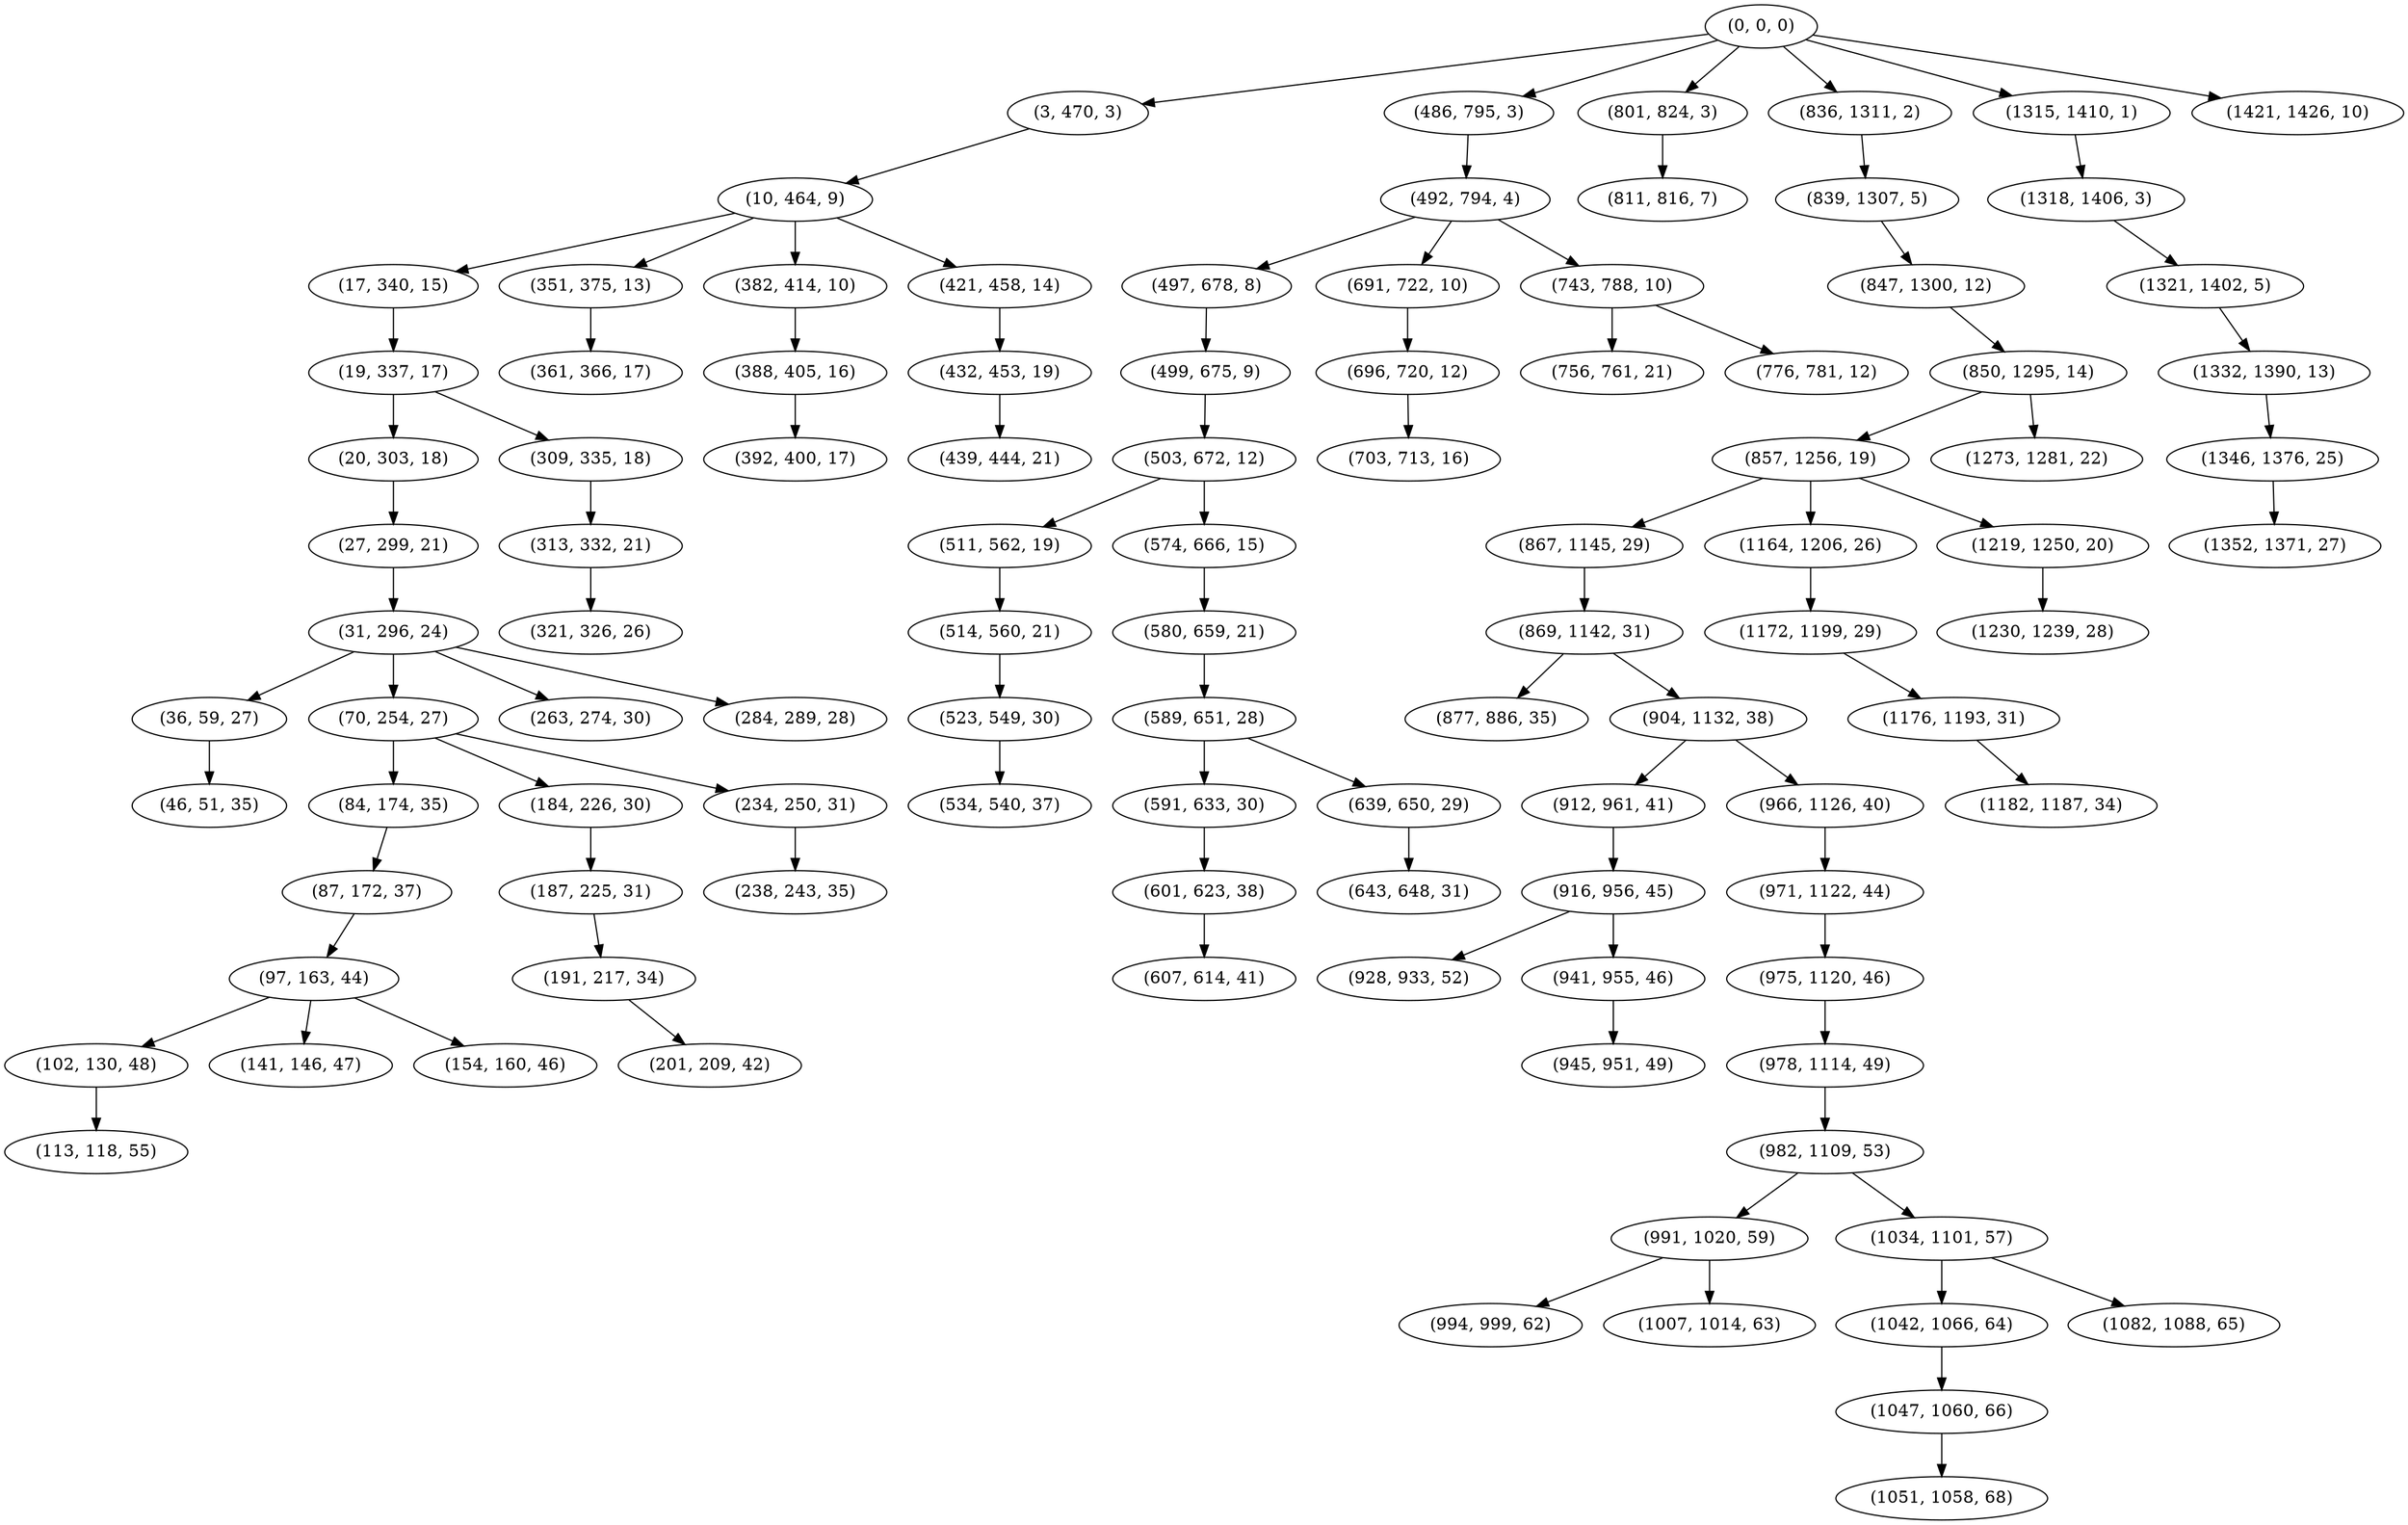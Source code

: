 digraph tree {
    "(0, 0, 0)";
    "(3, 470, 3)";
    "(10, 464, 9)";
    "(17, 340, 15)";
    "(19, 337, 17)";
    "(20, 303, 18)";
    "(27, 299, 21)";
    "(31, 296, 24)";
    "(36, 59, 27)";
    "(46, 51, 35)";
    "(70, 254, 27)";
    "(84, 174, 35)";
    "(87, 172, 37)";
    "(97, 163, 44)";
    "(102, 130, 48)";
    "(113, 118, 55)";
    "(141, 146, 47)";
    "(154, 160, 46)";
    "(184, 226, 30)";
    "(187, 225, 31)";
    "(191, 217, 34)";
    "(201, 209, 42)";
    "(234, 250, 31)";
    "(238, 243, 35)";
    "(263, 274, 30)";
    "(284, 289, 28)";
    "(309, 335, 18)";
    "(313, 332, 21)";
    "(321, 326, 26)";
    "(351, 375, 13)";
    "(361, 366, 17)";
    "(382, 414, 10)";
    "(388, 405, 16)";
    "(392, 400, 17)";
    "(421, 458, 14)";
    "(432, 453, 19)";
    "(439, 444, 21)";
    "(486, 795, 3)";
    "(492, 794, 4)";
    "(497, 678, 8)";
    "(499, 675, 9)";
    "(503, 672, 12)";
    "(511, 562, 19)";
    "(514, 560, 21)";
    "(523, 549, 30)";
    "(534, 540, 37)";
    "(574, 666, 15)";
    "(580, 659, 21)";
    "(589, 651, 28)";
    "(591, 633, 30)";
    "(601, 623, 38)";
    "(607, 614, 41)";
    "(639, 650, 29)";
    "(643, 648, 31)";
    "(691, 722, 10)";
    "(696, 720, 12)";
    "(703, 713, 16)";
    "(743, 788, 10)";
    "(756, 761, 21)";
    "(776, 781, 12)";
    "(801, 824, 3)";
    "(811, 816, 7)";
    "(836, 1311, 2)";
    "(839, 1307, 5)";
    "(847, 1300, 12)";
    "(850, 1295, 14)";
    "(857, 1256, 19)";
    "(867, 1145, 29)";
    "(869, 1142, 31)";
    "(877, 886, 35)";
    "(904, 1132, 38)";
    "(912, 961, 41)";
    "(916, 956, 45)";
    "(928, 933, 52)";
    "(941, 955, 46)";
    "(945, 951, 49)";
    "(966, 1126, 40)";
    "(971, 1122, 44)";
    "(975, 1120, 46)";
    "(978, 1114, 49)";
    "(982, 1109, 53)";
    "(991, 1020, 59)";
    "(994, 999, 62)";
    "(1007, 1014, 63)";
    "(1034, 1101, 57)";
    "(1042, 1066, 64)";
    "(1047, 1060, 66)";
    "(1051, 1058, 68)";
    "(1082, 1088, 65)";
    "(1164, 1206, 26)";
    "(1172, 1199, 29)";
    "(1176, 1193, 31)";
    "(1182, 1187, 34)";
    "(1219, 1250, 20)";
    "(1230, 1239, 28)";
    "(1273, 1281, 22)";
    "(1315, 1410, 1)";
    "(1318, 1406, 3)";
    "(1321, 1402, 5)";
    "(1332, 1390, 13)";
    "(1346, 1376, 25)";
    "(1352, 1371, 27)";
    "(1421, 1426, 10)";
    "(0, 0, 0)" -> "(3, 470, 3)";
    "(0, 0, 0)" -> "(486, 795, 3)";
    "(0, 0, 0)" -> "(801, 824, 3)";
    "(0, 0, 0)" -> "(836, 1311, 2)";
    "(0, 0, 0)" -> "(1315, 1410, 1)";
    "(0, 0, 0)" -> "(1421, 1426, 10)";
    "(3, 470, 3)" -> "(10, 464, 9)";
    "(10, 464, 9)" -> "(17, 340, 15)";
    "(10, 464, 9)" -> "(351, 375, 13)";
    "(10, 464, 9)" -> "(382, 414, 10)";
    "(10, 464, 9)" -> "(421, 458, 14)";
    "(17, 340, 15)" -> "(19, 337, 17)";
    "(19, 337, 17)" -> "(20, 303, 18)";
    "(19, 337, 17)" -> "(309, 335, 18)";
    "(20, 303, 18)" -> "(27, 299, 21)";
    "(27, 299, 21)" -> "(31, 296, 24)";
    "(31, 296, 24)" -> "(36, 59, 27)";
    "(31, 296, 24)" -> "(70, 254, 27)";
    "(31, 296, 24)" -> "(263, 274, 30)";
    "(31, 296, 24)" -> "(284, 289, 28)";
    "(36, 59, 27)" -> "(46, 51, 35)";
    "(70, 254, 27)" -> "(84, 174, 35)";
    "(70, 254, 27)" -> "(184, 226, 30)";
    "(70, 254, 27)" -> "(234, 250, 31)";
    "(84, 174, 35)" -> "(87, 172, 37)";
    "(87, 172, 37)" -> "(97, 163, 44)";
    "(97, 163, 44)" -> "(102, 130, 48)";
    "(97, 163, 44)" -> "(141, 146, 47)";
    "(97, 163, 44)" -> "(154, 160, 46)";
    "(102, 130, 48)" -> "(113, 118, 55)";
    "(184, 226, 30)" -> "(187, 225, 31)";
    "(187, 225, 31)" -> "(191, 217, 34)";
    "(191, 217, 34)" -> "(201, 209, 42)";
    "(234, 250, 31)" -> "(238, 243, 35)";
    "(309, 335, 18)" -> "(313, 332, 21)";
    "(313, 332, 21)" -> "(321, 326, 26)";
    "(351, 375, 13)" -> "(361, 366, 17)";
    "(382, 414, 10)" -> "(388, 405, 16)";
    "(388, 405, 16)" -> "(392, 400, 17)";
    "(421, 458, 14)" -> "(432, 453, 19)";
    "(432, 453, 19)" -> "(439, 444, 21)";
    "(486, 795, 3)" -> "(492, 794, 4)";
    "(492, 794, 4)" -> "(497, 678, 8)";
    "(492, 794, 4)" -> "(691, 722, 10)";
    "(492, 794, 4)" -> "(743, 788, 10)";
    "(497, 678, 8)" -> "(499, 675, 9)";
    "(499, 675, 9)" -> "(503, 672, 12)";
    "(503, 672, 12)" -> "(511, 562, 19)";
    "(503, 672, 12)" -> "(574, 666, 15)";
    "(511, 562, 19)" -> "(514, 560, 21)";
    "(514, 560, 21)" -> "(523, 549, 30)";
    "(523, 549, 30)" -> "(534, 540, 37)";
    "(574, 666, 15)" -> "(580, 659, 21)";
    "(580, 659, 21)" -> "(589, 651, 28)";
    "(589, 651, 28)" -> "(591, 633, 30)";
    "(589, 651, 28)" -> "(639, 650, 29)";
    "(591, 633, 30)" -> "(601, 623, 38)";
    "(601, 623, 38)" -> "(607, 614, 41)";
    "(639, 650, 29)" -> "(643, 648, 31)";
    "(691, 722, 10)" -> "(696, 720, 12)";
    "(696, 720, 12)" -> "(703, 713, 16)";
    "(743, 788, 10)" -> "(756, 761, 21)";
    "(743, 788, 10)" -> "(776, 781, 12)";
    "(801, 824, 3)" -> "(811, 816, 7)";
    "(836, 1311, 2)" -> "(839, 1307, 5)";
    "(839, 1307, 5)" -> "(847, 1300, 12)";
    "(847, 1300, 12)" -> "(850, 1295, 14)";
    "(850, 1295, 14)" -> "(857, 1256, 19)";
    "(850, 1295, 14)" -> "(1273, 1281, 22)";
    "(857, 1256, 19)" -> "(867, 1145, 29)";
    "(857, 1256, 19)" -> "(1164, 1206, 26)";
    "(857, 1256, 19)" -> "(1219, 1250, 20)";
    "(867, 1145, 29)" -> "(869, 1142, 31)";
    "(869, 1142, 31)" -> "(877, 886, 35)";
    "(869, 1142, 31)" -> "(904, 1132, 38)";
    "(904, 1132, 38)" -> "(912, 961, 41)";
    "(904, 1132, 38)" -> "(966, 1126, 40)";
    "(912, 961, 41)" -> "(916, 956, 45)";
    "(916, 956, 45)" -> "(928, 933, 52)";
    "(916, 956, 45)" -> "(941, 955, 46)";
    "(941, 955, 46)" -> "(945, 951, 49)";
    "(966, 1126, 40)" -> "(971, 1122, 44)";
    "(971, 1122, 44)" -> "(975, 1120, 46)";
    "(975, 1120, 46)" -> "(978, 1114, 49)";
    "(978, 1114, 49)" -> "(982, 1109, 53)";
    "(982, 1109, 53)" -> "(991, 1020, 59)";
    "(982, 1109, 53)" -> "(1034, 1101, 57)";
    "(991, 1020, 59)" -> "(994, 999, 62)";
    "(991, 1020, 59)" -> "(1007, 1014, 63)";
    "(1034, 1101, 57)" -> "(1042, 1066, 64)";
    "(1034, 1101, 57)" -> "(1082, 1088, 65)";
    "(1042, 1066, 64)" -> "(1047, 1060, 66)";
    "(1047, 1060, 66)" -> "(1051, 1058, 68)";
    "(1164, 1206, 26)" -> "(1172, 1199, 29)";
    "(1172, 1199, 29)" -> "(1176, 1193, 31)";
    "(1176, 1193, 31)" -> "(1182, 1187, 34)";
    "(1219, 1250, 20)" -> "(1230, 1239, 28)";
    "(1315, 1410, 1)" -> "(1318, 1406, 3)";
    "(1318, 1406, 3)" -> "(1321, 1402, 5)";
    "(1321, 1402, 5)" -> "(1332, 1390, 13)";
    "(1332, 1390, 13)" -> "(1346, 1376, 25)";
    "(1346, 1376, 25)" -> "(1352, 1371, 27)";
}
